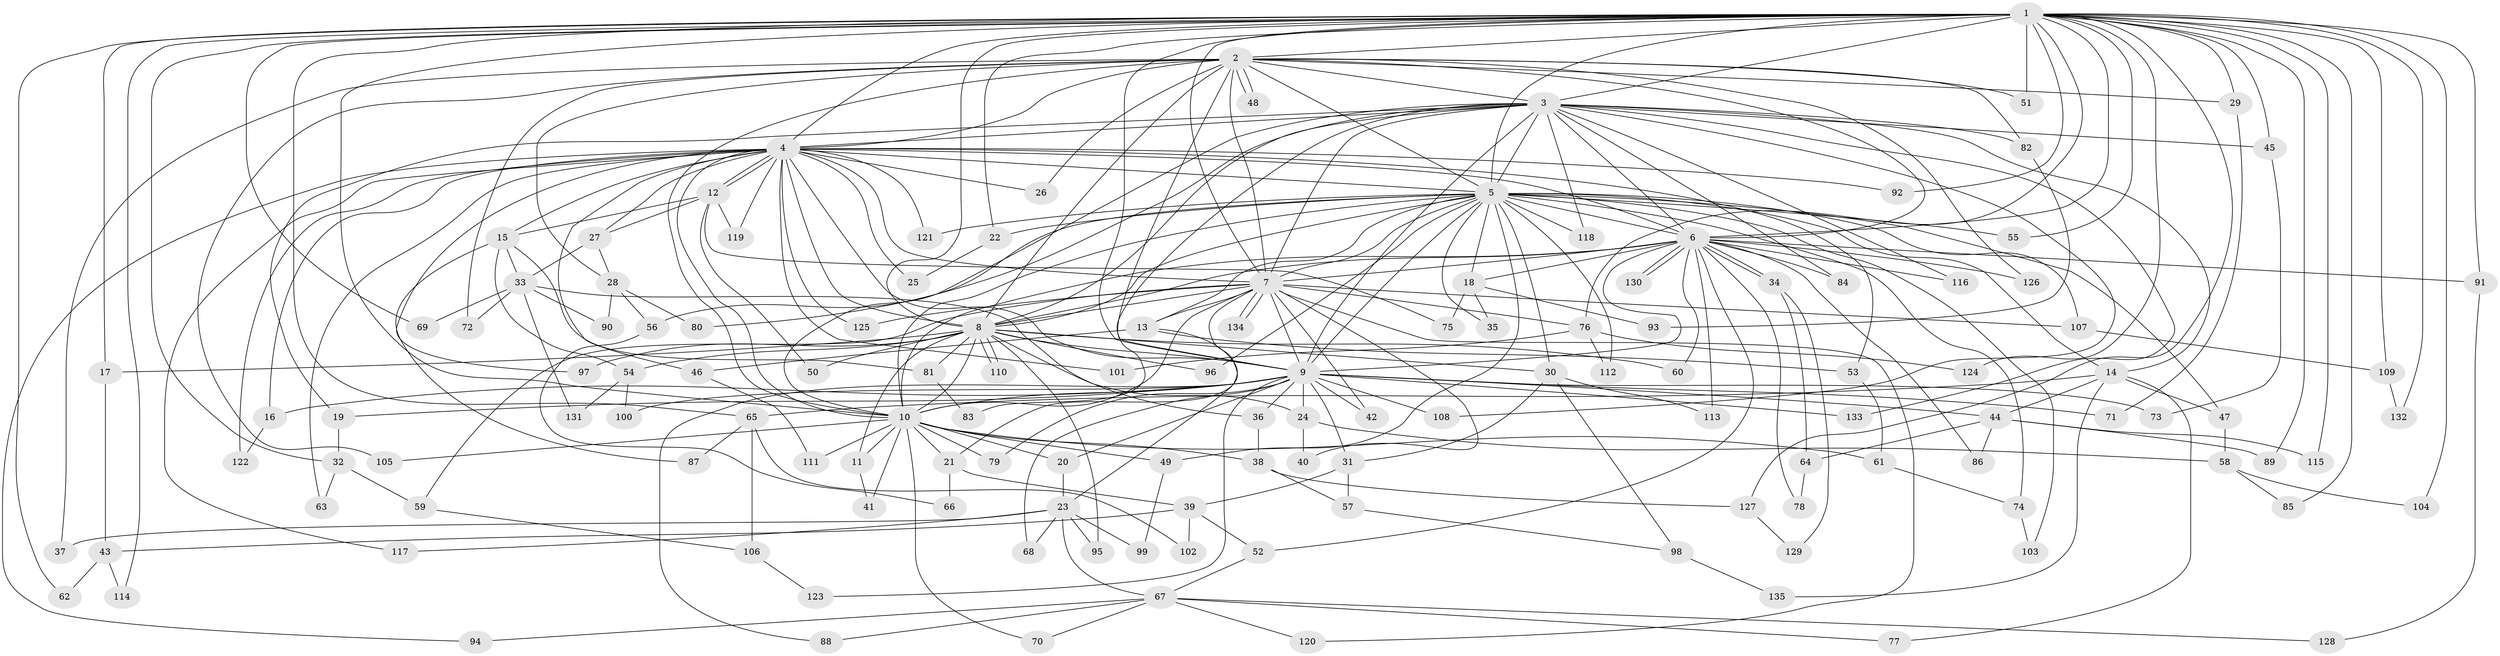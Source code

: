 // Generated by graph-tools (version 1.1) at 2025/10/02/27/25 16:10:59]
// undirected, 135 vertices, 295 edges
graph export_dot {
graph [start="1"]
  node [color=gray90,style=filled];
  1;
  2;
  3;
  4;
  5;
  6;
  7;
  8;
  9;
  10;
  11;
  12;
  13;
  14;
  15;
  16;
  17;
  18;
  19;
  20;
  21;
  22;
  23;
  24;
  25;
  26;
  27;
  28;
  29;
  30;
  31;
  32;
  33;
  34;
  35;
  36;
  37;
  38;
  39;
  40;
  41;
  42;
  43;
  44;
  45;
  46;
  47;
  48;
  49;
  50;
  51;
  52;
  53;
  54;
  55;
  56;
  57;
  58;
  59;
  60;
  61;
  62;
  63;
  64;
  65;
  66;
  67;
  68;
  69;
  70;
  71;
  72;
  73;
  74;
  75;
  76;
  77;
  78;
  79;
  80;
  81;
  82;
  83;
  84;
  85;
  86;
  87;
  88;
  89;
  90;
  91;
  92;
  93;
  94;
  95;
  96;
  97;
  98;
  99;
  100;
  101;
  102;
  103;
  104;
  105;
  106;
  107;
  108;
  109;
  110;
  111;
  112;
  113;
  114;
  115;
  116;
  117;
  118;
  119;
  120;
  121;
  122;
  123;
  124;
  125;
  126;
  127;
  128;
  129;
  130;
  131;
  132;
  133;
  134;
  135;
  1 -- 2;
  1 -- 3;
  1 -- 4;
  1 -- 5;
  1 -- 6;
  1 -- 7;
  1 -- 8;
  1 -- 9;
  1 -- 10;
  1 -- 17;
  1 -- 22;
  1 -- 29;
  1 -- 32;
  1 -- 45;
  1 -- 51;
  1 -- 55;
  1 -- 62;
  1 -- 65;
  1 -- 69;
  1 -- 76;
  1 -- 85;
  1 -- 89;
  1 -- 91;
  1 -- 92;
  1 -- 104;
  1 -- 109;
  1 -- 114;
  1 -- 115;
  1 -- 124;
  1 -- 127;
  1 -- 132;
  2 -- 3;
  2 -- 4;
  2 -- 5;
  2 -- 6;
  2 -- 7;
  2 -- 8;
  2 -- 9;
  2 -- 10;
  2 -- 26;
  2 -- 28;
  2 -- 29;
  2 -- 37;
  2 -- 48;
  2 -- 48;
  2 -- 51;
  2 -- 72;
  2 -- 82;
  2 -- 105;
  2 -- 126;
  3 -- 4;
  3 -- 5;
  3 -- 6;
  3 -- 7;
  3 -- 8;
  3 -- 9;
  3 -- 10;
  3 -- 14;
  3 -- 19;
  3 -- 45;
  3 -- 80;
  3 -- 82;
  3 -- 83;
  3 -- 84;
  3 -- 108;
  3 -- 116;
  3 -- 118;
  3 -- 133;
  4 -- 5;
  4 -- 6;
  4 -- 7;
  4 -- 8;
  4 -- 9;
  4 -- 10;
  4 -- 12;
  4 -- 12;
  4 -- 15;
  4 -- 16;
  4 -- 25;
  4 -- 26;
  4 -- 27;
  4 -- 46;
  4 -- 53;
  4 -- 63;
  4 -- 92;
  4 -- 94;
  4 -- 97;
  4 -- 101;
  4 -- 117;
  4 -- 119;
  4 -- 121;
  4 -- 122;
  4 -- 125;
  5 -- 6;
  5 -- 7;
  5 -- 8;
  5 -- 9;
  5 -- 10;
  5 -- 13;
  5 -- 14;
  5 -- 18;
  5 -- 22;
  5 -- 30;
  5 -- 35;
  5 -- 47;
  5 -- 49;
  5 -- 55;
  5 -- 56;
  5 -- 74;
  5 -- 96;
  5 -- 103;
  5 -- 107;
  5 -- 112;
  5 -- 118;
  5 -- 121;
  6 -- 7;
  6 -- 8;
  6 -- 9;
  6 -- 10;
  6 -- 18;
  6 -- 34;
  6 -- 34;
  6 -- 52;
  6 -- 60;
  6 -- 78;
  6 -- 84;
  6 -- 86;
  6 -- 91;
  6 -- 113;
  6 -- 116;
  6 -- 126;
  6 -- 130;
  6 -- 130;
  7 -- 8;
  7 -- 9;
  7 -- 10;
  7 -- 13;
  7 -- 21;
  7 -- 40;
  7 -- 42;
  7 -- 59;
  7 -- 76;
  7 -- 107;
  7 -- 120;
  7 -- 125;
  7 -- 134;
  7 -- 134;
  8 -- 9;
  8 -- 10;
  8 -- 11;
  8 -- 17;
  8 -- 24;
  8 -- 30;
  8 -- 50;
  8 -- 54;
  8 -- 60;
  8 -- 81;
  8 -- 95;
  8 -- 96;
  8 -- 97;
  8 -- 110;
  8 -- 110;
  9 -- 10;
  9 -- 16;
  9 -- 19;
  9 -- 20;
  9 -- 24;
  9 -- 31;
  9 -- 36;
  9 -- 42;
  9 -- 44;
  9 -- 68;
  9 -- 71;
  9 -- 73;
  9 -- 79;
  9 -- 88;
  9 -- 100;
  9 -- 108;
  9 -- 123;
  9 -- 133;
  10 -- 11;
  10 -- 20;
  10 -- 21;
  10 -- 38;
  10 -- 41;
  10 -- 49;
  10 -- 61;
  10 -- 70;
  10 -- 79;
  10 -- 105;
  10 -- 111;
  11 -- 41;
  12 -- 15;
  12 -- 27;
  12 -- 50;
  12 -- 75;
  12 -- 119;
  13 -- 23;
  13 -- 46;
  13 -- 53;
  14 -- 44;
  14 -- 47;
  14 -- 65;
  14 -- 77;
  14 -- 135;
  15 -- 33;
  15 -- 54;
  15 -- 81;
  15 -- 87;
  16 -- 122;
  17 -- 43;
  18 -- 35;
  18 -- 75;
  18 -- 93;
  19 -- 32;
  20 -- 23;
  21 -- 39;
  21 -- 66;
  22 -- 25;
  23 -- 37;
  23 -- 67;
  23 -- 68;
  23 -- 95;
  23 -- 99;
  23 -- 117;
  24 -- 40;
  24 -- 58;
  27 -- 28;
  27 -- 33;
  28 -- 56;
  28 -- 80;
  28 -- 90;
  29 -- 71;
  30 -- 31;
  30 -- 98;
  30 -- 113;
  31 -- 39;
  31 -- 57;
  32 -- 59;
  32 -- 63;
  33 -- 36;
  33 -- 69;
  33 -- 72;
  33 -- 90;
  33 -- 131;
  34 -- 64;
  34 -- 129;
  36 -- 38;
  38 -- 57;
  38 -- 127;
  39 -- 43;
  39 -- 52;
  39 -- 102;
  43 -- 62;
  43 -- 114;
  44 -- 64;
  44 -- 86;
  44 -- 89;
  44 -- 115;
  45 -- 73;
  46 -- 111;
  47 -- 58;
  49 -- 99;
  52 -- 67;
  53 -- 61;
  54 -- 100;
  54 -- 131;
  56 -- 66;
  57 -- 98;
  58 -- 85;
  58 -- 104;
  59 -- 106;
  61 -- 74;
  64 -- 78;
  65 -- 87;
  65 -- 102;
  65 -- 106;
  67 -- 70;
  67 -- 77;
  67 -- 88;
  67 -- 94;
  67 -- 120;
  67 -- 128;
  74 -- 103;
  76 -- 101;
  76 -- 112;
  76 -- 124;
  81 -- 83;
  82 -- 93;
  91 -- 128;
  98 -- 135;
  106 -- 123;
  107 -- 109;
  109 -- 132;
  127 -- 129;
}
